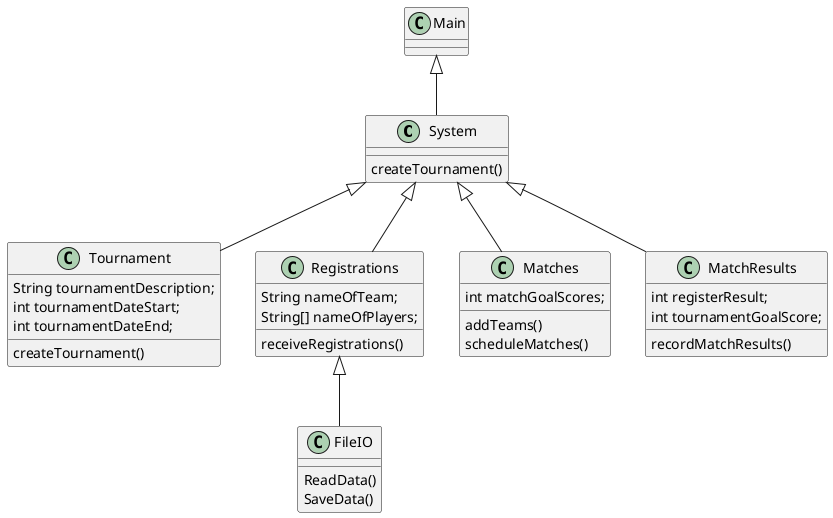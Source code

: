 @startuml
class System
{
    createTournament()
}

class Tournament
{
    String tournamentDescription;
    int tournamentDateStart;
    int tournamentDateEnd;

    createTournament()
}

class Registrations
{
    String nameOfTeam;
    String[] nameOfPlayers;

    receiveRegistrations()
}

class Matches
{
    int matchGoalScores;

    addTeams()
    scheduleMatches()
}

class MatchResults
{
    int registerResult;
    int tournamentGoalScore;

    recordMatchResults()
}

class FileIO
{
ReadData()
SaveData()
}

System <|-- Tournament
System <|-- Registrations
System <|-- Matches
System <|-- MatchResults
Registrations <|-- FileIO
Main <|-- System

@enduml